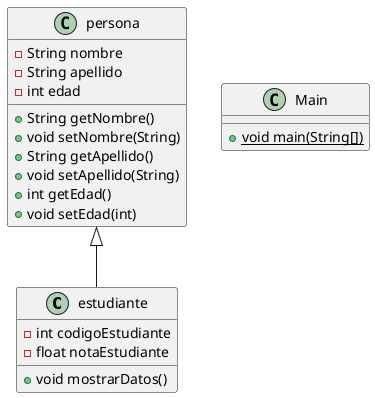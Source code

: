 @startuml
class estudiante {
- int codigoEstudiante
- float notaEstudiante
+ void mostrarDatos()
}
class Main {
+ {static} void main(String[])
}
class persona {
- String nombre
- String apellido
- int edad
+ String getNombre()
+ void setNombre(String)
+ String getApellido()
+ void setApellido(String)
+ int getEdad()
+ void setEdad(int)
}


persona <|-- estudiante
@enduml
